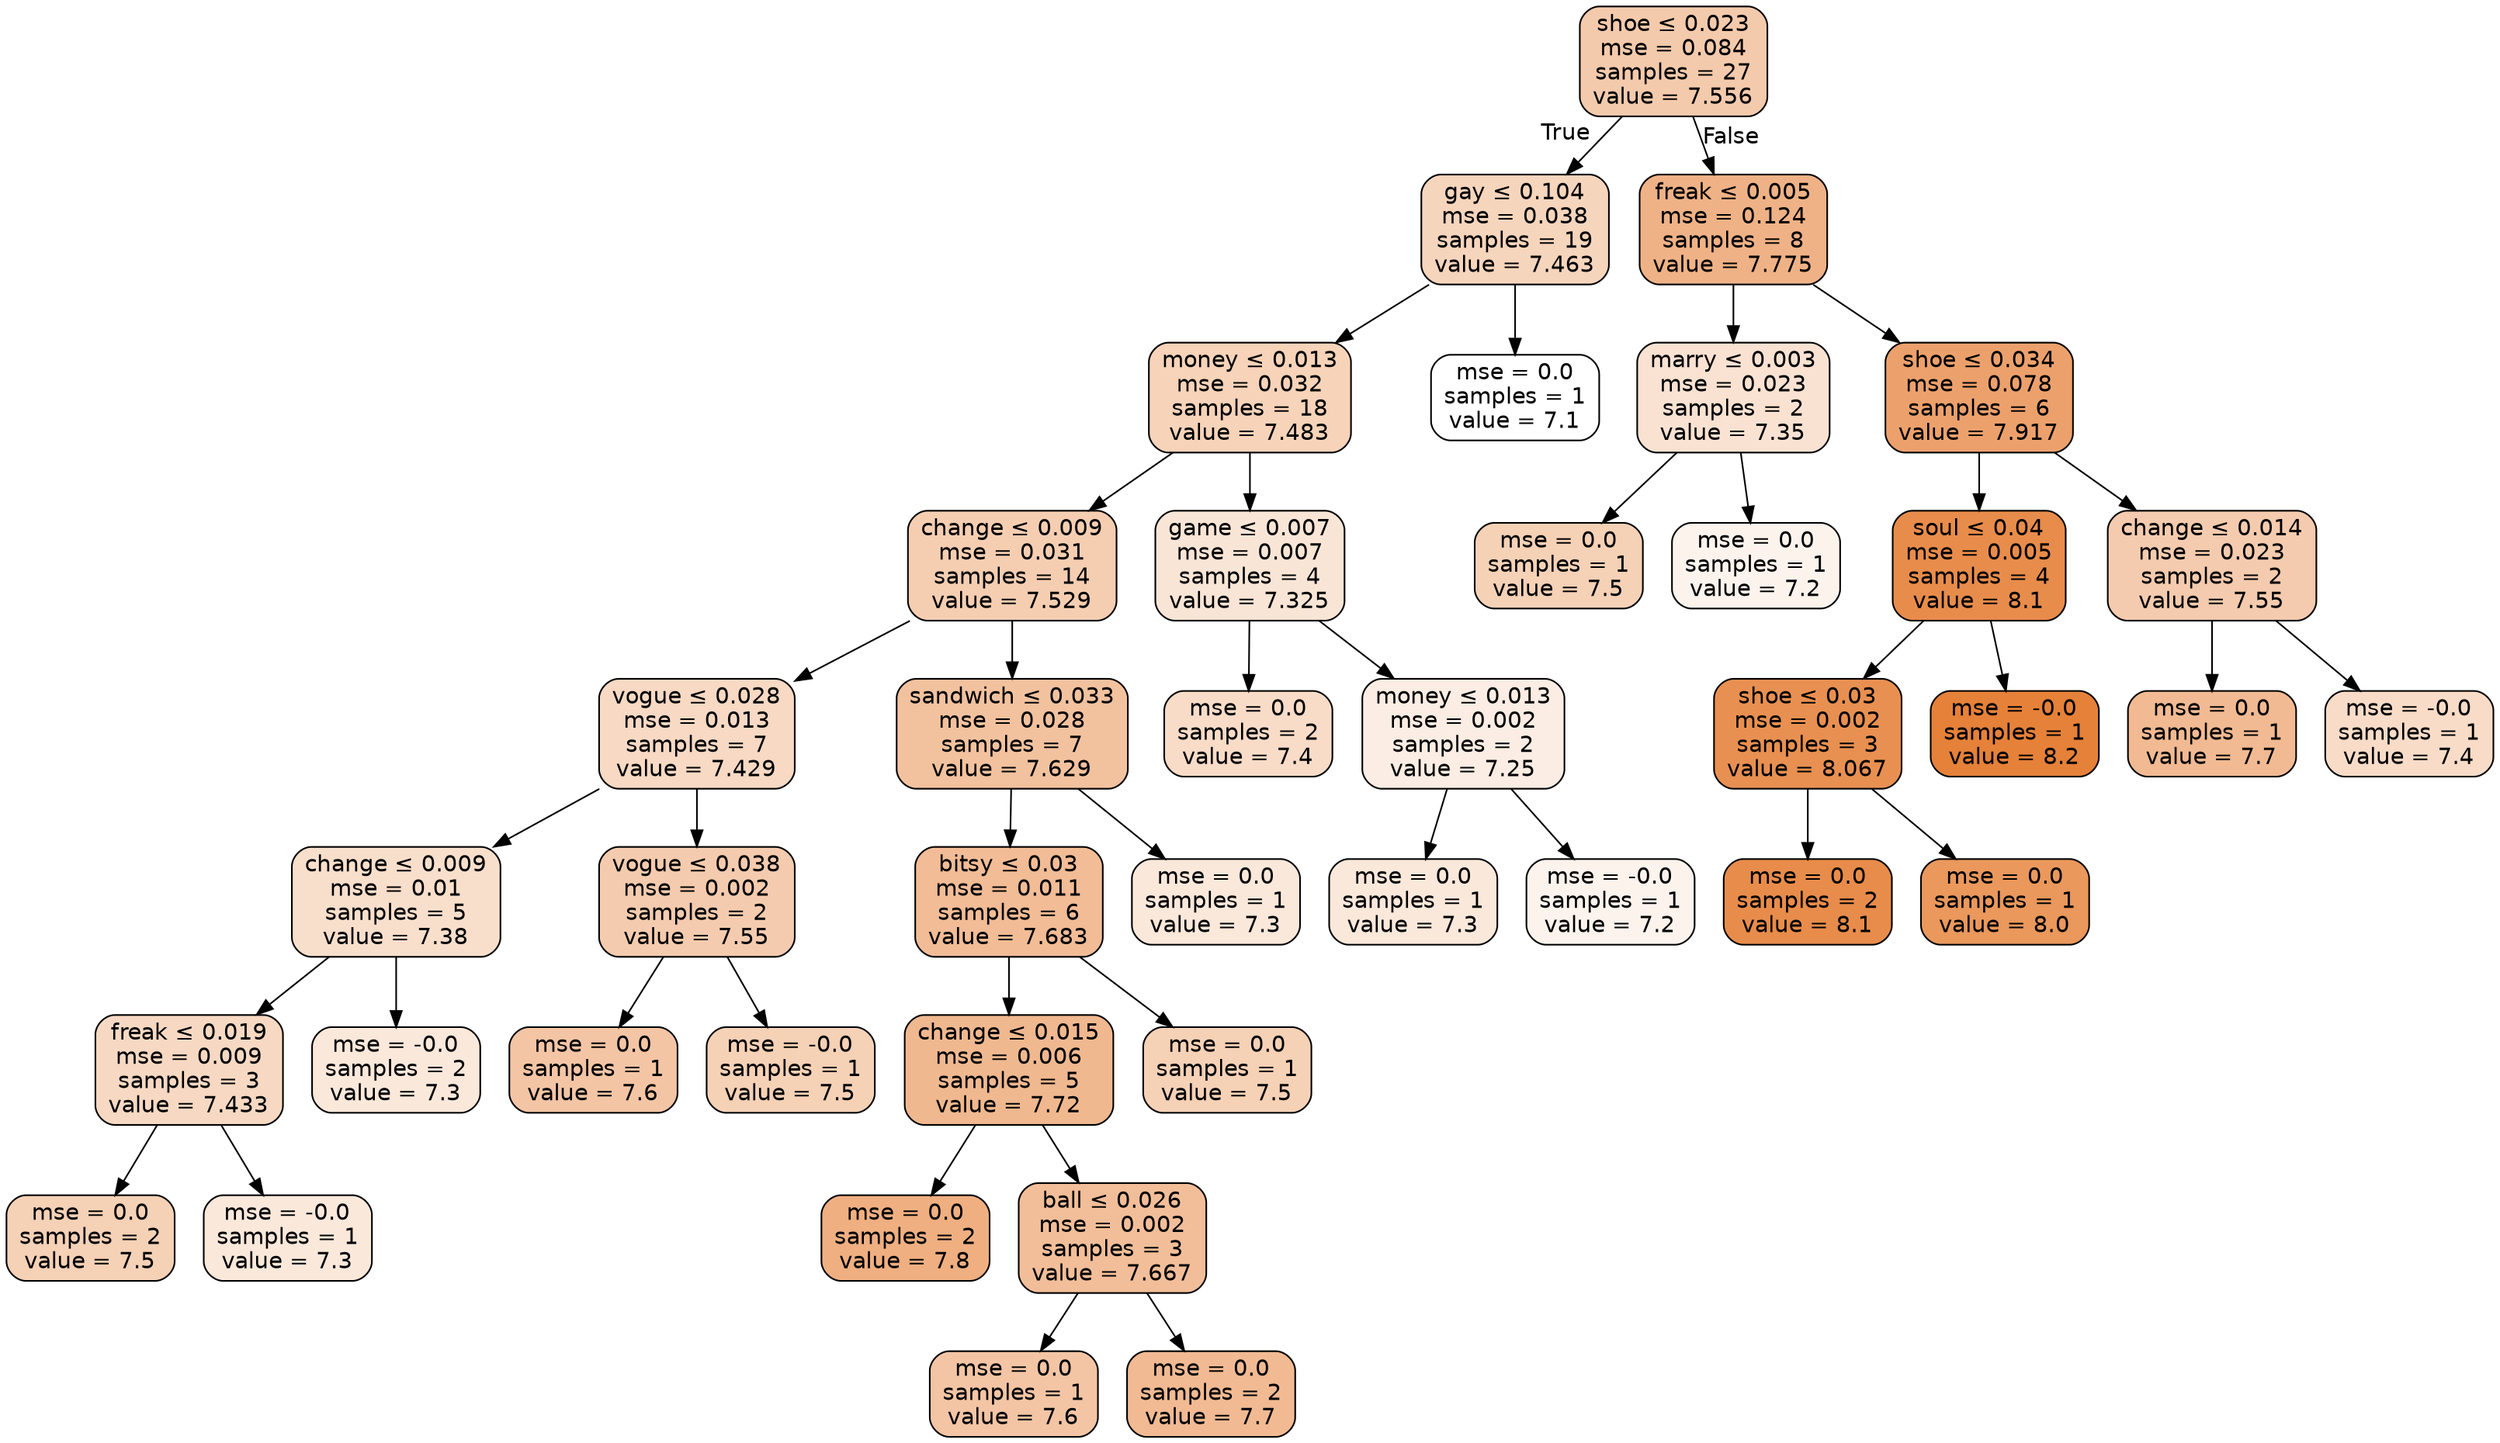 digraph Tree {
node [shape=box, style="filled, rounded", color="black", fontname=helvetica] ;
edge [fontname=helvetica] ;
0 [label=<shoe &le; 0.023<br/>mse = 0.084<br/>samples = 27<br/>value = 7.556>, fillcolor="#e581396a"] ;
1 [label=<gay &le; 0.104<br/>mse = 0.038<br/>samples = 19<br/>value = 7.463>, fillcolor="#e5813954"] ;
0 -> 1 [labeldistance=2.5, labelangle=45, headlabel="True"] ;
2 [label=<money &le; 0.013<br/>mse = 0.032<br/>samples = 18<br/>value = 7.483>, fillcolor="#e5813959"] ;
1 -> 2 ;
3 [label=<change &le; 0.009<br/>mse = 0.031<br/>samples = 14<br/>value = 7.529>, fillcolor="#e5813963"] ;
2 -> 3 ;
4 [label=<vogue &le; 0.028<br/>mse = 0.013<br/>samples = 7<br/>value = 7.429>, fillcolor="#e581394c"] ;
3 -> 4 ;
5 [label=<change &le; 0.009<br/>mse = 0.01<br/>samples = 5<br/>value = 7.38>, fillcolor="#e5813941"] ;
4 -> 5 ;
6 [label=<freak &le; 0.019<br/>mse = 0.009<br/>samples = 3<br/>value = 7.433>, fillcolor="#e581394d"] ;
5 -> 6 ;
7 [label=<mse = 0.0<br/>samples = 2<br/>value = 7.5>, fillcolor="#e581395d"] ;
6 -> 7 ;
8 [label=<mse = -0.0<br/>samples = 1<br/>value = 7.3>, fillcolor="#e581392e"] ;
6 -> 8 ;
9 [label=<mse = -0.0<br/>samples = 2<br/>value = 7.3>, fillcolor="#e581392e"] ;
5 -> 9 ;
10 [label=<vogue &le; 0.038<br/>mse = 0.002<br/>samples = 2<br/>value = 7.55>, fillcolor="#e5813968"] ;
4 -> 10 ;
11 [label=<mse = 0.0<br/>samples = 1<br/>value = 7.6>, fillcolor="#e5813974"] ;
10 -> 11 ;
12 [label=<mse = -0.0<br/>samples = 1<br/>value = 7.5>, fillcolor="#e581395d"] ;
10 -> 12 ;
13 [label=<sandwich &le; 0.033<br/>mse = 0.028<br/>samples = 7<br/>value = 7.629>, fillcolor="#e581397b"] ;
3 -> 13 ;
14 [label=<bitsy &le; 0.03<br/>mse = 0.011<br/>samples = 6<br/>value = 7.683>, fillcolor="#e5813987"] ;
13 -> 14 ;
15 [label=<change &le; 0.015<br/>mse = 0.006<br/>samples = 5<br/>value = 7.72>, fillcolor="#e5813990"] ;
14 -> 15 ;
16 [label=<mse = 0.0<br/>samples = 2<br/>value = 7.8>, fillcolor="#e58139a2"] ;
15 -> 16 ;
17 [label=<ball &le; 0.026<br/>mse = 0.002<br/>samples = 3<br/>value = 7.667>, fillcolor="#e5813983"] ;
15 -> 17 ;
18 [label=<mse = 0.0<br/>samples = 1<br/>value = 7.6>, fillcolor="#e5813974"] ;
17 -> 18 ;
19 [label=<mse = 0.0<br/>samples = 2<br/>value = 7.7>, fillcolor="#e581398b"] ;
17 -> 19 ;
20 [label=<mse = 0.0<br/>samples = 1<br/>value = 7.5>, fillcolor="#e581395d"] ;
14 -> 20 ;
21 [label=<mse = 0.0<br/>samples = 1<br/>value = 7.3>, fillcolor="#e581392e"] ;
13 -> 21 ;
22 [label=<game &le; 0.007<br/>mse = 0.007<br/>samples = 4<br/>value = 7.325>, fillcolor="#e5813934"] ;
2 -> 22 ;
23 [label=<mse = 0.0<br/>samples = 2<br/>value = 7.4>, fillcolor="#e5813946"] ;
22 -> 23 ;
24 [label=<money &le; 0.013<br/>mse = 0.002<br/>samples = 2<br/>value = 7.25>, fillcolor="#e5813923"] ;
22 -> 24 ;
25 [label=<mse = 0.0<br/>samples = 1<br/>value = 7.3>, fillcolor="#e581392e"] ;
24 -> 25 ;
26 [label=<mse = -0.0<br/>samples = 1<br/>value = 7.2>, fillcolor="#e5813917"] ;
24 -> 26 ;
27 [label=<mse = 0.0<br/>samples = 1<br/>value = 7.1>, fillcolor="#e5813900"] ;
1 -> 27 ;
28 [label=<freak &le; 0.005<br/>mse = 0.124<br/>samples = 8<br/>value = 7.775>, fillcolor="#e581399c"] ;
0 -> 28 [labeldistance=2.5, labelangle=-45, headlabel="False"] ;
29 [label=<marry &le; 0.003<br/>mse = 0.023<br/>samples = 2<br/>value = 7.35>, fillcolor="#e581393a"] ;
28 -> 29 ;
30 [label=<mse = 0.0<br/>samples = 1<br/>value = 7.5>, fillcolor="#e581395d"] ;
29 -> 30 ;
31 [label=<mse = 0.0<br/>samples = 1<br/>value = 7.2>, fillcolor="#e5813917"] ;
29 -> 31 ;
32 [label=<shoe &le; 0.034<br/>mse = 0.078<br/>samples = 6<br/>value = 7.917>, fillcolor="#e58139bd"] ;
28 -> 32 ;
33 [label=<soul &le; 0.04<br/>mse = 0.005<br/>samples = 4<br/>value = 8.1>, fillcolor="#e58139e8"] ;
32 -> 33 ;
34 [label=<shoe &le; 0.03<br/>mse = 0.002<br/>samples = 3<br/>value = 8.067>, fillcolor="#e58139e0"] ;
33 -> 34 ;
35 [label=<mse = 0.0<br/>samples = 2<br/>value = 8.1>, fillcolor="#e58139e8"] ;
34 -> 35 ;
36 [label=<mse = 0.0<br/>samples = 1<br/>value = 8.0>, fillcolor="#e58139d1"] ;
34 -> 36 ;
37 [label=<mse = -0.0<br/>samples = 1<br/>value = 8.2>, fillcolor="#e58139ff"] ;
33 -> 37 ;
38 [label=<change &le; 0.014<br/>mse = 0.023<br/>samples = 2<br/>value = 7.55>, fillcolor="#e5813968"] ;
32 -> 38 ;
39 [label=<mse = 0.0<br/>samples = 1<br/>value = 7.7>, fillcolor="#e581398b"] ;
38 -> 39 ;
40 [label=<mse = -0.0<br/>samples = 1<br/>value = 7.4>, fillcolor="#e5813946"] ;
38 -> 40 ;
}
